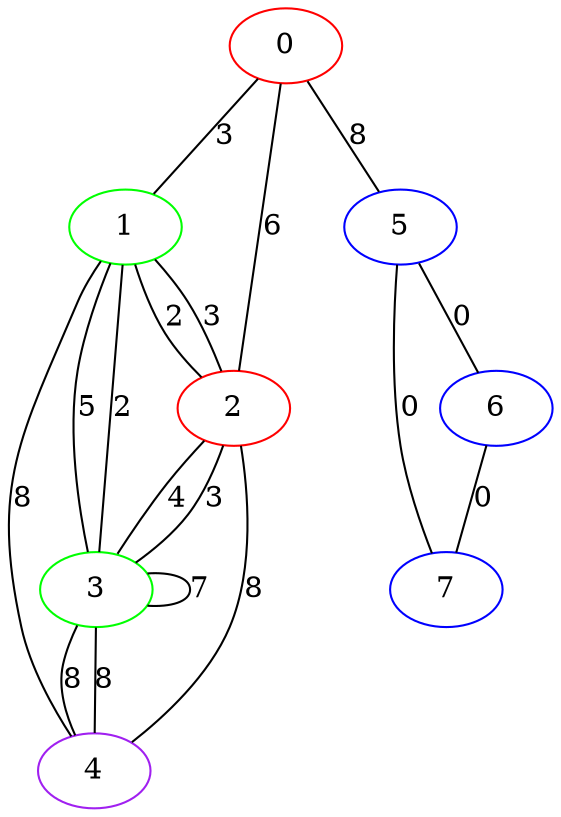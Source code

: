 graph "" {
0 [color=red, weight=1];
1 [color=green, weight=2];
2 [color=red, weight=1];
3 [color=green, weight=2];
4 [color=purple, weight=4];
5 [color=blue, weight=3];
6 [color=blue, weight=3];
7 [color=blue, weight=3];
0 -- 1  [key=0, label=3];
0 -- 2  [key=0, label=6];
0 -- 5  [key=0, label=8];
1 -- 2  [key=0, label=3];
1 -- 2  [key=1, label=2];
1 -- 3  [key=0, label=2];
1 -- 3  [key=1, label=5];
1 -- 4  [key=0, label=8];
2 -- 3  [key=0, label=4];
2 -- 3  [key=1, label=3];
2 -- 4  [key=0, label=8];
3 -- 3  [key=0, label=7];
3 -- 4  [key=0, label=8];
3 -- 4  [key=1, label=8];
5 -- 6  [key=0, label=0];
5 -- 7  [key=0, label=0];
6 -- 7  [key=0, label=0];
}
